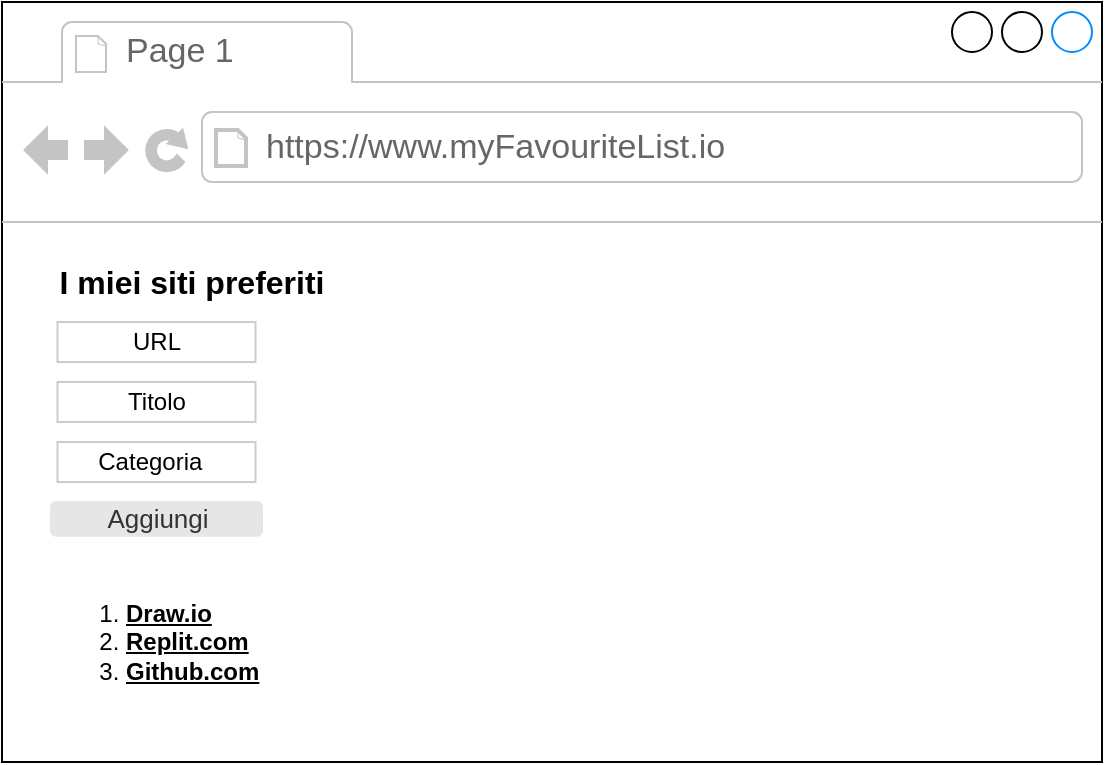 <mxfile version="14.5.10" type="github"><diagram id="v-uDhYRSae3W1Yzc1l2Q" name="Page-1"><mxGraphModel dx="880" dy="503" grid="1" gridSize="10" guides="1" tooltips="1" connect="1" arrows="1" fold="1" page="1" pageScale="1" pageWidth="827" pageHeight="1169" math="0" shadow="0"><root><mxCell id="0"/><mxCell id="1" parent="0"/><mxCell id="MeuQIqJO9rYrHFmx1Axx-1" value="" style="strokeWidth=1;shadow=0;dashed=0;align=center;html=1;shape=mxgraph.mockup.containers.browserWindow;rSize=0;strokeColor2=#008cff;strokeColor3=#c4c4c4;mainText=,;recursiveResize=0;fillColor=none;" parent="1" vertex="1"><mxGeometry x="160" y="70" width="550" height="380" as="geometry"/></mxCell><mxCell id="MeuQIqJO9rYrHFmx1Axx-2" value="Page 1" style="strokeWidth=1;shadow=0;dashed=0;align=center;html=1;shape=mxgraph.mockup.containers.anchor;fontSize=17;fontColor=#666666;align=left;" parent="MeuQIqJO9rYrHFmx1Axx-1" vertex="1"><mxGeometry x="60" y="12" width="110" height="26" as="geometry"/></mxCell><mxCell id="MeuQIqJO9rYrHFmx1Axx-3" value="https://www.myFavouriteList.io" style="strokeWidth=1;shadow=0;dashed=0;align=center;html=1;shape=mxgraph.mockup.containers.anchor;rSize=0;fontSize=17;fontColor=#666666;align=left;" parent="MeuQIqJO9rYrHFmx1Axx-1" vertex="1"><mxGeometry x="130" y="60" width="250" height="26" as="geometry"/></mxCell><mxCell id="MeuQIqJO9rYrHFmx1Axx-5" value="&lt;font style=&quot;font-size: 16px&quot;&gt;&lt;b&gt;I miei siti preferiti&lt;/b&gt;&lt;/font&gt;" style="text;html=1;strokeColor=none;fillColor=none;align=center;verticalAlign=middle;whiteSpace=wrap;rounded=0;" parent="MeuQIqJO9rYrHFmx1Axx-1" vertex="1"><mxGeometry x="20" y="130" width="150" height="20" as="geometry"/></mxCell><mxCell id="MeuQIqJO9rYrHFmx1Axx-9" value="URL" style="text;html=1;fillColor=none;align=center;verticalAlign=middle;whiteSpace=wrap;rounded=0;glass=0;shadow=0;sketch=0;strokeColor=#CCCCCC;" parent="MeuQIqJO9rYrHFmx1Axx-1" vertex="1"><mxGeometry x="27.75" y="160" width="99" height="20" as="geometry"/></mxCell><mxCell id="MeuQIqJO9rYrHFmx1Axx-10" value="Titolo" style="text;html=1;fillColor=none;align=center;verticalAlign=middle;whiteSpace=wrap;rounded=0;glass=0;shadow=0;sketch=0;strokeColor=#CCCCCC;" parent="MeuQIqJO9rYrHFmx1Axx-1" vertex="1"><mxGeometry x="27.75" y="190" width="99" height="20" as="geometry"/></mxCell><mxCell id="MeuQIqJO9rYrHFmx1Axx-11" value="Categoria&amp;nbsp;&amp;nbsp;" style="text;html=1;fillColor=none;align=center;verticalAlign=middle;whiteSpace=wrap;rounded=0;glass=0;shadow=0;sketch=0;strokeColor=#CCCCCC;" parent="MeuQIqJO9rYrHFmx1Axx-1" vertex="1"><mxGeometry x="27.75" y="220" width="99" height="20" as="geometry"/></mxCell><mxCell id="ULGZgqY4MlDA-tGkrJFL-10" value="Aggiungi" style="rounded=1;html=1;shadow=0;dashed=0;whiteSpace=wrap;fontSize=13;fillColor=#E6E6E6;align=center;strokeColor=#E6E6E6;fontColor=#333333;" parent="MeuQIqJO9rYrHFmx1Axx-1" vertex="1"><mxGeometry x="24.5" y="250" width="105.5" height="16.88" as="geometry"/></mxCell><mxCell id="ULGZgqY4MlDA-tGkrJFL-11" value="&lt;ol&gt;&lt;li&gt;&lt;u&gt;&lt;b&gt;Draw.io&lt;/b&gt;&lt;/u&gt;&lt;/li&gt;&lt;li&gt;&lt;u&gt;&lt;b&gt;Replit.com&lt;/b&gt;&lt;/u&gt;&lt;/li&gt;&lt;li&gt;&lt;u&gt;&lt;b&gt;Github.com&lt;/b&gt;&lt;/u&gt;&lt;/li&gt;&lt;/ol&gt;" style="text;strokeColor=none;fillColor=none;html=1;whiteSpace=wrap;verticalAlign=middle;overflow=hidden;" parent="MeuQIqJO9rYrHFmx1Axx-1" vertex="1"><mxGeometry x="20" y="280" width="130" height="80" as="geometry"/></mxCell></root></mxGraphModel></diagram></mxfile>